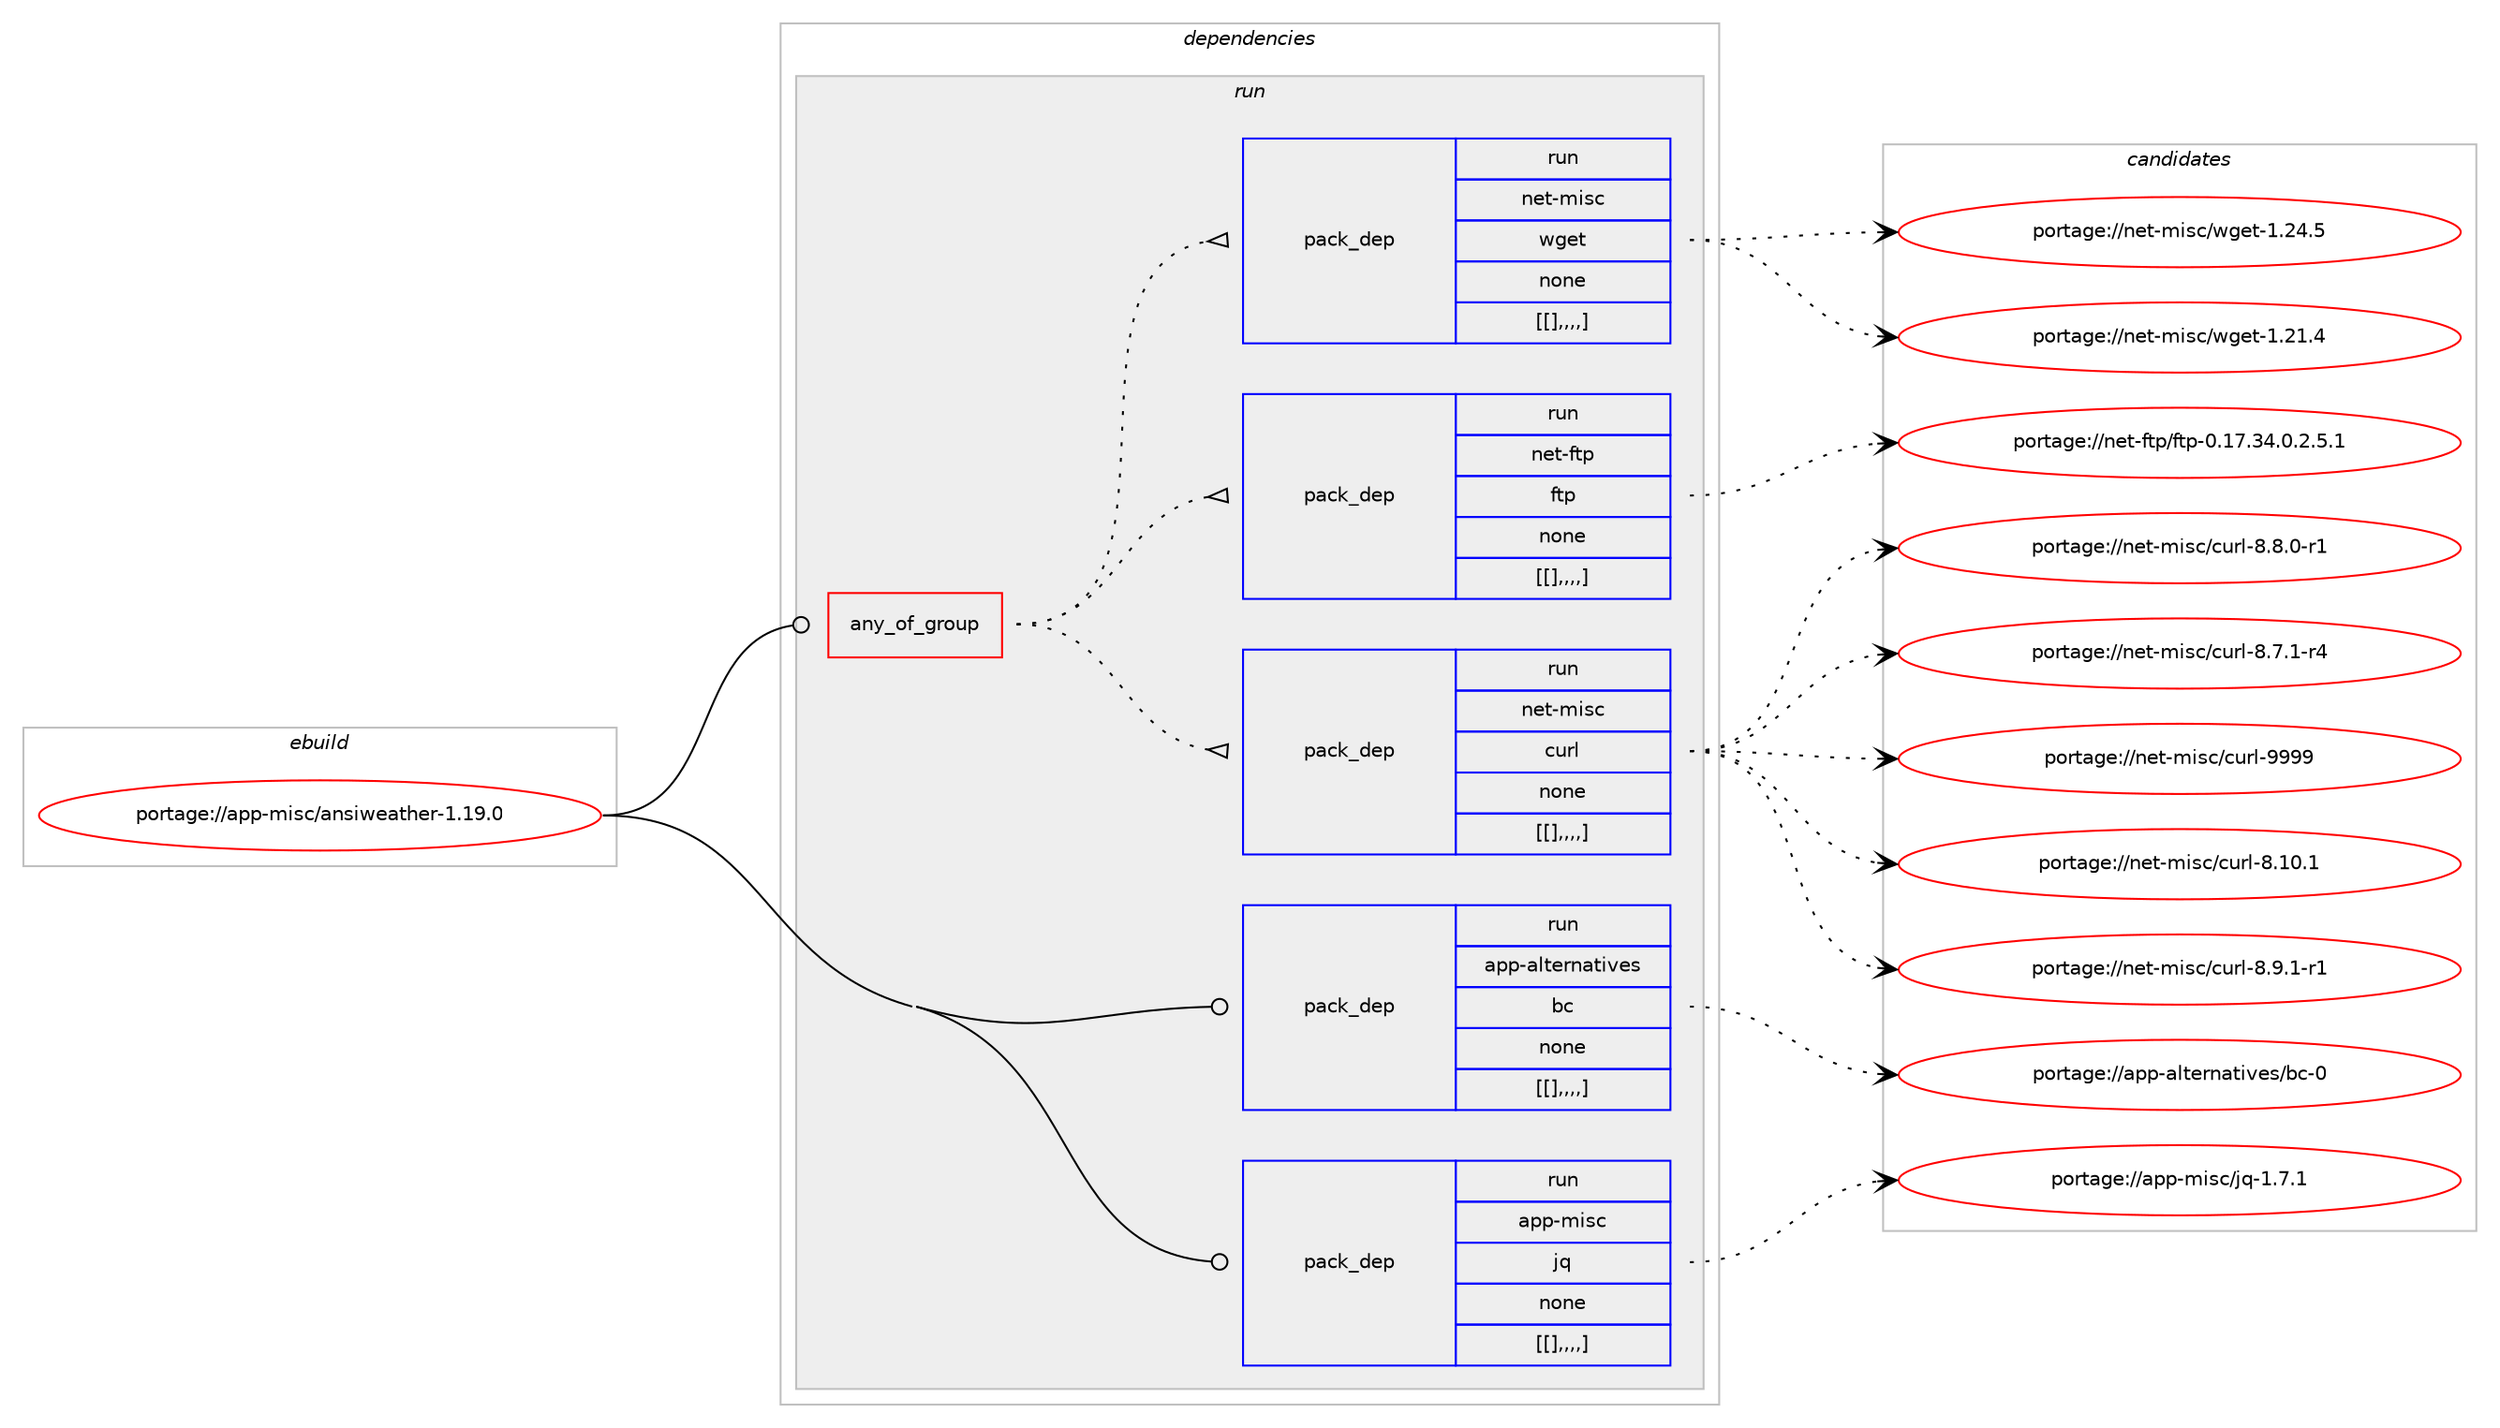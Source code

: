 digraph prolog {

# *************
# Graph options
# *************

newrank=true;
concentrate=true;
compound=true;
graph [rankdir=LR,fontname=Helvetica,fontsize=10,ranksep=1.5];#, ranksep=2.5, nodesep=0.2];
edge  [arrowhead=vee];
node  [fontname=Helvetica,fontsize=10];

# **********
# The ebuild
# **********

subgraph cluster_leftcol {
color=gray;
label=<<i>ebuild</i>>;
id [label="portage://app-misc/ansiweather-1.19.0", color=red, width=4, href="../app-misc/ansiweather-1.19.0.svg"];
}

# ****************
# The dependencies
# ****************

subgraph cluster_midcol {
color=gray;
label=<<i>dependencies</i>>;
subgraph cluster_compile {
fillcolor="#eeeeee";
style=filled;
label=<<i>compile</i>>;
}
subgraph cluster_compileandrun {
fillcolor="#eeeeee";
style=filled;
label=<<i>compile and run</i>>;
}
subgraph cluster_run {
fillcolor="#eeeeee";
style=filled;
label=<<i>run</i>>;
subgraph any323 {
dependency40447 [label=<<TABLE BORDER="0" CELLBORDER="1" CELLSPACING="0" CELLPADDING="4"><TR><TD CELLPADDING="10">any_of_group</TD></TR></TABLE>>, shape=none, color=red];subgraph pack28151 {
dependency40448 [label=<<TABLE BORDER="0" CELLBORDER="1" CELLSPACING="0" CELLPADDING="4" WIDTH="220"><TR><TD ROWSPAN="6" CELLPADDING="30">pack_dep</TD></TR><TR><TD WIDTH="110">run</TD></TR><TR><TD>net-misc</TD></TR><TR><TD>curl</TD></TR><TR><TD>none</TD></TR><TR><TD>[[],,,,]</TD></TR></TABLE>>, shape=none, color=blue];
}
dependency40447:e -> dependency40448:w [weight=20,style="dotted",arrowhead="oinv"];
subgraph pack28152 {
dependency40449 [label=<<TABLE BORDER="0" CELLBORDER="1" CELLSPACING="0" CELLPADDING="4" WIDTH="220"><TR><TD ROWSPAN="6" CELLPADDING="30">pack_dep</TD></TR><TR><TD WIDTH="110">run</TD></TR><TR><TD>net-ftp</TD></TR><TR><TD>ftp</TD></TR><TR><TD>none</TD></TR><TR><TD>[[],,,,]</TD></TR></TABLE>>, shape=none, color=blue];
}
dependency40447:e -> dependency40449:w [weight=20,style="dotted",arrowhead="oinv"];
subgraph pack28153 {
dependency40450 [label=<<TABLE BORDER="0" CELLBORDER="1" CELLSPACING="0" CELLPADDING="4" WIDTH="220"><TR><TD ROWSPAN="6" CELLPADDING="30">pack_dep</TD></TR><TR><TD WIDTH="110">run</TD></TR><TR><TD>net-misc</TD></TR><TR><TD>wget</TD></TR><TR><TD>none</TD></TR><TR><TD>[[],,,,]</TD></TR></TABLE>>, shape=none, color=blue];
}
dependency40447:e -> dependency40450:w [weight=20,style="dotted",arrowhead="oinv"];
}
id:e -> dependency40447:w [weight=20,style="solid",arrowhead="odot"];
subgraph pack28154 {
dependency40451 [label=<<TABLE BORDER="0" CELLBORDER="1" CELLSPACING="0" CELLPADDING="4" WIDTH="220"><TR><TD ROWSPAN="6" CELLPADDING="30">pack_dep</TD></TR><TR><TD WIDTH="110">run</TD></TR><TR><TD>app-alternatives</TD></TR><TR><TD>bc</TD></TR><TR><TD>none</TD></TR><TR><TD>[[],,,,]</TD></TR></TABLE>>, shape=none, color=blue];
}
id:e -> dependency40451:w [weight=20,style="solid",arrowhead="odot"];
subgraph pack28155 {
dependency40452 [label=<<TABLE BORDER="0" CELLBORDER="1" CELLSPACING="0" CELLPADDING="4" WIDTH="220"><TR><TD ROWSPAN="6" CELLPADDING="30">pack_dep</TD></TR><TR><TD WIDTH="110">run</TD></TR><TR><TD>app-misc</TD></TR><TR><TD>jq</TD></TR><TR><TD>none</TD></TR><TR><TD>[[],,,,]</TD></TR></TABLE>>, shape=none, color=blue];
}
id:e -> dependency40452:w [weight=20,style="solid",arrowhead="odot"];
}
}

# **************
# The candidates
# **************

subgraph cluster_choices {
rank=same;
color=gray;
label=<<i>candidates</i>>;

subgraph choice28151 {
color=black;
nodesep=1;
choice110101116451091051159947991171141084557575757 [label="portage://net-misc/curl-9999", color=red, width=4,href="../net-misc/curl-9999.svg"];
choice1101011164510910511599479911711410845564649484649 [label="portage://net-misc/curl-8.10.1", color=red, width=4,href="../net-misc/curl-8.10.1.svg"];
choice110101116451091051159947991171141084556465746494511449 [label="portage://net-misc/curl-8.9.1-r1", color=red, width=4,href="../net-misc/curl-8.9.1-r1.svg"];
choice110101116451091051159947991171141084556465646484511449 [label="portage://net-misc/curl-8.8.0-r1", color=red, width=4,href="../net-misc/curl-8.8.0-r1.svg"];
choice110101116451091051159947991171141084556465546494511452 [label="portage://net-misc/curl-8.7.1-r4", color=red, width=4,href="../net-misc/curl-8.7.1-r4.svg"];
dependency40448:e -> choice110101116451091051159947991171141084557575757:w [style=dotted,weight="100"];
dependency40448:e -> choice1101011164510910511599479911711410845564649484649:w [style=dotted,weight="100"];
dependency40448:e -> choice110101116451091051159947991171141084556465746494511449:w [style=dotted,weight="100"];
dependency40448:e -> choice110101116451091051159947991171141084556465646484511449:w [style=dotted,weight="100"];
dependency40448:e -> choice110101116451091051159947991171141084556465546494511452:w [style=dotted,weight="100"];
}
subgraph choice28152 {
color=black;
nodesep=1;
choice110101116451021161124710211611245484649554651524648465046534649 [label="portage://net-ftp/ftp-0.17.34.0.2.5.1", color=red, width=4,href="../net-ftp/ftp-0.17.34.0.2.5.1.svg"];
dependency40449:e -> choice110101116451021161124710211611245484649554651524648465046534649:w [style=dotted,weight="100"];
}
subgraph choice28153 {
color=black;
nodesep=1;
choice11010111645109105115994711910310111645494650524653 [label="portage://net-misc/wget-1.24.5", color=red, width=4,href="../net-misc/wget-1.24.5.svg"];
choice11010111645109105115994711910310111645494650494652 [label="portage://net-misc/wget-1.21.4", color=red, width=4,href="../net-misc/wget-1.21.4.svg"];
dependency40450:e -> choice11010111645109105115994711910310111645494650524653:w [style=dotted,weight="100"];
dependency40450:e -> choice11010111645109105115994711910310111645494650494652:w [style=dotted,weight="100"];
}
subgraph choice28154 {
color=black;
nodesep=1;
choice971121124597108116101114110971161051181011154798994548 [label="portage://app-alternatives/bc-0", color=red, width=4,href="../app-alternatives/bc-0.svg"];
dependency40451:e -> choice971121124597108116101114110971161051181011154798994548:w [style=dotted,weight="100"];
}
subgraph choice28155 {
color=black;
nodesep=1;
choice97112112451091051159947106113454946554649 [label="portage://app-misc/jq-1.7.1", color=red, width=4,href="../app-misc/jq-1.7.1.svg"];
dependency40452:e -> choice97112112451091051159947106113454946554649:w [style=dotted,weight="100"];
}
}

}
